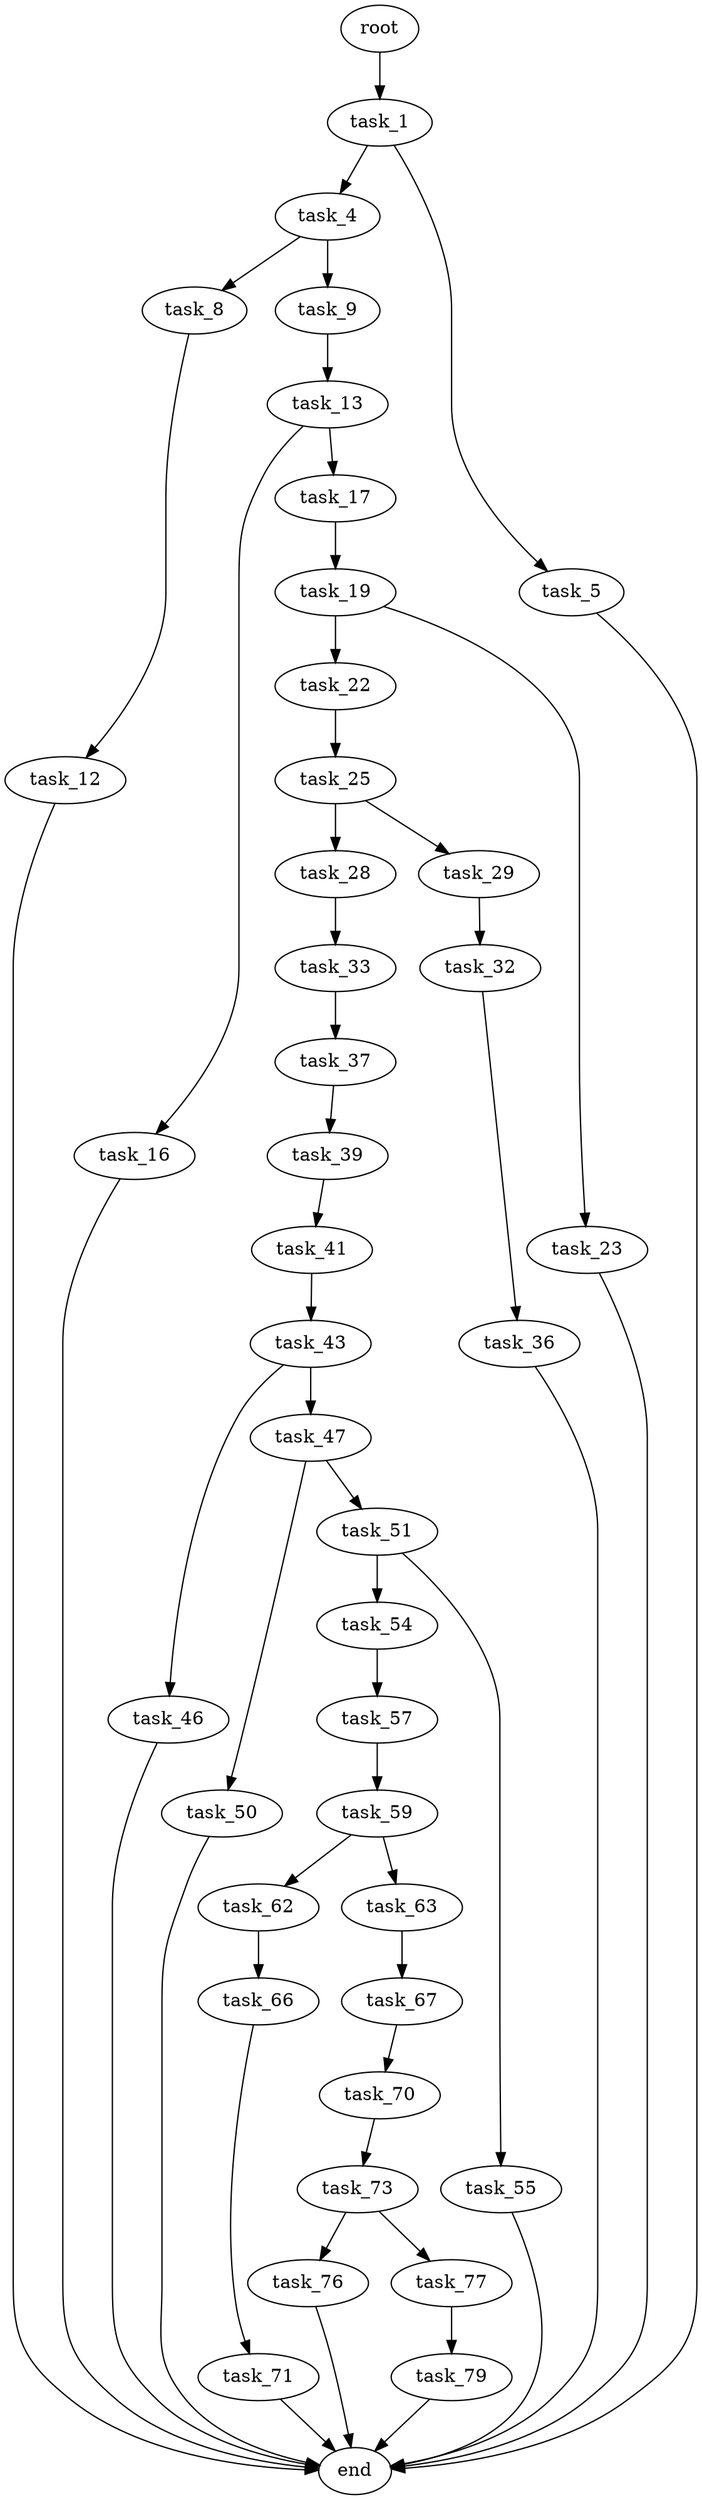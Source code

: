 digraph G {
  root [size="0.000000"];
  task_1 [size="10636607275.000000"];
  task_4 [size="368293445632.000000"];
  task_5 [size="466379697524.000000"];
  task_8 [size="35613018072.000000"];
  task_9 [size="3918819780.000000"];
  end [size="0.000000"];
  task_12 [size="8589934592.000000"];
  task_13 [size="37895285324.000000"];
  task_16 [size="6744199838.000000"];
  task_17 [size="124092139111.000000"];
  task_19 [size="68719476736.000000"];
  task_22 [size="60588829164.000000"];
  task_23 [size="17055361656.000000"];
  task_25 [size="5603296444.000000"];
  task_28 [size="374869034400.000000"];
  task_29 [size="59626029732.000000"];
  task_33 [size="43233654489.000000"];
  task_32 [size="316910904898.000000"];
  task_36 [size="782757789696.000000"];
  task_37 [size="12581331393.000000"];
  task_39 [size="267724777696.000000"];
  task_41 [size="39825617109.000000"];
  task_43 [size="565062653213.000000"];
  task_46 [size="23037405300.000000"];
  task_47 [size="16905731021.000000"];
  task_50 [size="4540213592.000000"];
  task_51 [size="220574620649.000000"];
  task_54 [size="124409568384.000000"];
  task_55 [size="8589934592.000000"];
  task_57 [size="902476113784.000000"];
  task_59 [size="193970138484.000000"];
  task_62 [size="11151988464.000000"];
  task_63 [size="17531827168.000000"];
  task_66 [size="68719476736.000000"];
  task_67 [size="549755813888.000000"];
  task_71 [size="1277821716452.000000"];
  task_70 [size="551400172700.000000"];
  task_73 [size="12625075406.000000"];
  task_76 [size="782757789696.000000"];
  task_77 [size="14614904329.000000"];
  task_79 [size="308145907986.000000"];

  root -> task_1 [size="1.000000"];
  task_1 -> task_4 [size="33554432.000000"];
  task_1 -> task_5 [size="33554432.000000"];
  task_4 -> task_8 [size="411041792.000000"];
  task_4 -> task_9 [size="411041792.000000"];
  task_5 -> end [size="1.000000"];
  task_8 -> task_12 [size="838860800.000000"];
  task_9 -> task_13 [size="209715200.000000"];
  task_12 -> end [size="1.000000"];
  task_13 -> task_16 [size="679477248.000000"];
  task_13 -> task_17 [size="679477248.000000"];
  task_16 -> end [size="1.000000"];
  task_17 -> task_19 [size="209715200.000000"];
  task_19 -> task_22 [size="134217728.000000"];
  task_19 -> task_23 [size="134217728.000000"];
  task_22 -> task_25 [size="134217728.000000"];
  task_23 -> end [size="1.000000"];
  task_25 -> task_28 [size="536870912.000000"];
  task_25 -> task_29 [size="536870912.000000"];
  task_28 -> task_33 [size="301989888.000000"];
  task_29 -> task_32 [size="134217728.000000"];
  task_33 -> task_37 [size="33554432.000000"];
  task_32 -> task_36 [size="411041792.000000"];
  task_36 -> end [size="1.000000"];
  task_37 -> task_39 [size="301989888.000000"];
  task_39 -> task_41 [size="301989888.000000"];
  task_41 -> task_43 [size="838860800.000000"];
  task_43 -> task_46 [size="411041792.000000"];
  task_43 -> task_47 [size="411041792.000000"];
  task_46 -> end [size="1.000000"];
  task_47 -> task_50 [size="33554432.000000"];
  task_47 -> task_51 [size="33554432.000000"];
  task_50 -> end [size="1.000000"];
  task_51 -> task_54 [size="679477248.000000"];
  task_51 -> task_55 [size="679477248.000000"];
  task_54 -> task_57 [size="134217728.000000"];
  task_55 -> end [size="1.000000"];
  task_57 -> task_59 [size="838860800.000000"];
  task_59 -> task_62 [size="134217728.000000"];
  task_59 -> task_63 [size="134217728.000000"];
  task_62 -> task_66 [size="301989888.000000"];
  task_63 -> task_67 [size="679477248.000000"];
  task_66 -> task_71 [size="134217728.000000"];
  task_67 -> task_70 [size="536870912.000000"];
  task_71 -> end [size="1.000000"];
  task_70 -> task_73 [size="536870912.000000"];
  task_73 -> task_76 [size="838860800.000000"];
  task_73 -> task_77 [size="838860800.000000"];
  task_76 -> end [size="1.000000"];
  task_77 -> task_79 [size="33554432.000000"];
  task_79 -> end [size="1.000000"];
}
